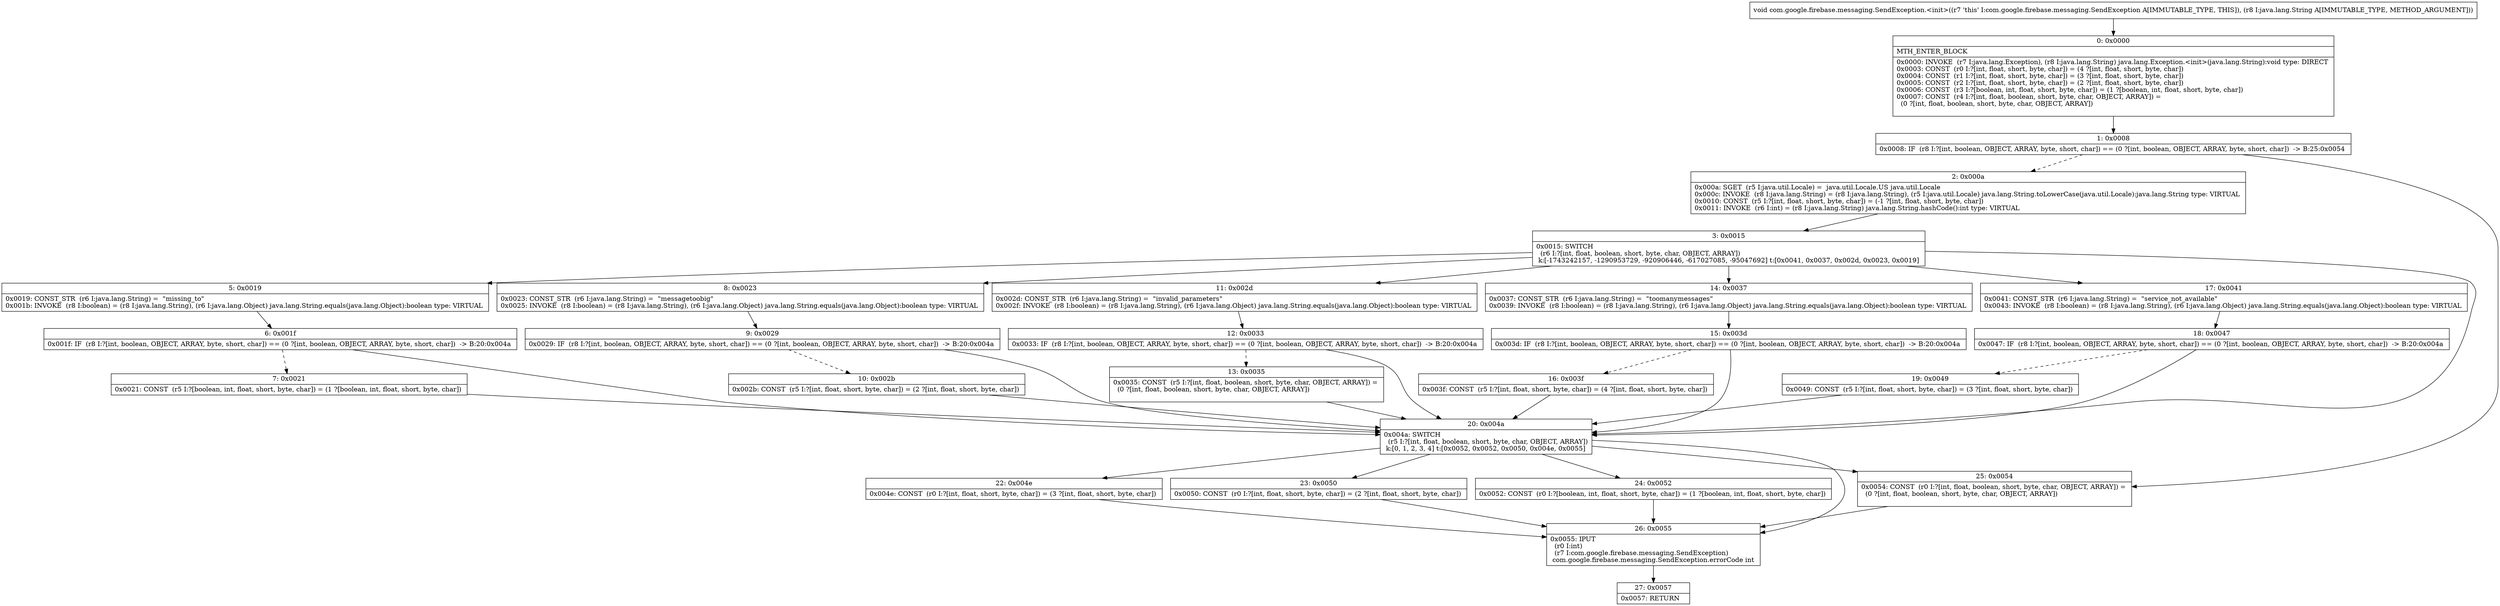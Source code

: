 digraph "CFG forcom.google.firebase.messaging.SendException.\<init\>(Ljava\/lang\/String;)V" {
Node_0 [shape=record,label="{0\:\ 0x0000|MTH_ENTER_BLOCK\l|0x0000: INVOKE  (r7 I:java.lang.Exception), (r8 I:java.lang.String) java.lang.Exception.\<init\>(java.lang.String):void type: DIRECT \l0x0003: CONST  (r0 I:?[int, float, short, byte, char]) = (4 ?[int, float, short, byte, char]) \l0x0004: CONST  (r1 I:?[int, float, short, byte, char]) = (3 ?[int, float, short, byte, char]) \l0x0005: CONST  (r2 I:?[int, float, short, byte, char]) = (2 ?[int, float, short, byte, char]) \l0x0006: CONST  (r3 I:?[boolean, int, float, short, byte, char]) = (1 ?[boolean, int, float, short, byte, char]) \l0x0007: CONST  (r4 I:?[int, float, boolean, short, byte, char, OBJECT, ARRAY]) = \l  (0 ?[int, float, boolean, short, byte, char, OBJECT, ARRAY])\l \l}"];
Node_1 [shape=record,label="{1\:\ 0x0008|0x0008: IF  (r8 I:?[int, boolean, OBJECT, ARRAY, byte, short, char]) == (0 ?[int, boolean, OBJECT, ARRAY, byte, short, char])  \-\> B:25:0x0054 \l}"];
Node_2 [shape=record,label="{2\:\ 0x000a|0x000a: SGET  (r5 I:java.util.Locale) =  java.util.Locale.US java.util.Locale \l0x000c: INVOKE  (r8 I:java.lang.String) = (r8 I:java.lang.String), (r5 I:java.util.Locale) java.lang.String.toLowerCase(java.util.Locale):java.lang.String type: VIRTUAL \l0x0010: CONST  (r5 I:?[int, float, short, byte, char]) = (\-1 ?[int, float, short, byte, char]) \l0x0011: INVOKE  (r6 I:int) = (r8 I:java.lang.String) java.lang.String.hashCode():int type: VIRTUAL \l}"];
Node_3 [shape=record,label="{3\:\ 0x0015|0x0015: SWITCH  \l  (r6 I:?[int, float, boolean, short, byte, char, OBJECT, ARRAY])\l k:[\-1743242157, \-1290953729, \-920906446, \-617027085, \-95047692] t:[0x0041, 0x0037, 0x002d, 0x0023, 0x0019] \l}"];
Node_5 [shape=record,label="{5\:\ 0x0019|0x0019: CONST_STR  (r6 I:java.lang.String) =  \"missing_to\" \l0x001b: INVOKE  (r8 I:boolean) = (r8 I:java.lang.String), (r6 I:java.lang.Object) java.lang.String.equals(java.lang.Object):boolean type: VIRTUAL \l}"];
Node_6 [shape=record,label="{6\:\ 0x001f|0x001f: IF  (r8 I:?[int, boolean, OBJECT, ARRAY, byte, short, char]) == (0 ?[int, boolean, OBJECT, ARRAY, byte, short, char])  \-\> B:20:0x004a \l}"];
Node_7 [shape=record,label="{7\:\ 0x0021|0x0021: CONST  (r5 I:?[boolean, int, float, short, byte, char]) = (1 ?[boolean, int, float, short, byte, char]) \l}"];
Node_8 [shape=record,label="{8\:\ 0x0023|0x0023: CONST_STR  (r6 I:java.lang.String) =  \"messagetoobig\" \l0x0025: INVOKE  (r8 I:boolean) = (r8 I:java.lang.String), (r6 I:java.lang.Object) java.lang.String.equals(java.lang.Object):boolean type: VIRTUAL \l}"];
Node_9 [shape=record,label="{9\:\ 0x0029|0x0029: IF  (r8 I:?[int, boolean, OBJECT, ARRAY, byte, short, char]) == (0 ?[int, boolean, OBJECT, ARRAY, byte, short, char])  \-\> B:20:0x004a \l}"];
Node_10 [shape=record,label="{10\:\ 0x002b|0x002b: CONST  (r5 I:?[int, float, short, byte, char]) = (2 ?[int, float, short, byte, char]) \l}"];
Node_11 [shape=record,label="{11\:\ 0x002d|0x002d: CONST_STR  (r6 I:java.lang.String) =  \"invalid_parameters\" \l0x002f: INVOKE  (r8 I:boolean) = (r8 I:java.lang.String), (r6 I:java.lang.Object) java.lang.String.equals(java.lang.Object):boolean type: VIRTUAL \l}"];
Node_12 [shape=record,label="{12\:\ 0x0033|0x0033: IF  (r8 I:?[int, boolean, OBJECT, ARRAY, byte, short, char]) == (0 ?[int, boolean, OBJECT, ARRAY, byte, short, char])  \-\> B:20:0x004a \l}"];
Node_13 [shape=record,label="{13\:\ 0x0035|0x0035: CONST  (r5 I:?[int, float, boolean, short, byte, char, OBJECT, ARRAY]) = \l  (0 ?[int, float, boolean, short, byte, char, OBJECT, ARRAY])\l \l}"];
Node_14 [shape=record,label="{14\:\ 0x0037|0x0037: CONST_STR  (r6 I:java.lang.String) =  \"toomanymessages\" \l0x0039: INVOKE  (r8 I:boolean) = (r8 I:java.lang.String), (r6 I:java.lang.Object) java.lang.String.equals(java.lang.Object):boolean type: VIRTUAL \l}"];
Node_15 [shape=record,label="{15\:\ 0x003d|0x003d: IF  (r8 I:?[int, boolean, OBJECT, ARRAY, byte, short, char]) == (0 ?[int, boolean, OBJECT, ARRAY, byte, short, char])  \-\> B:20:0x004a \l}"];
Node_16 [shape=record,label="{16\:\ 0x003f|0x003f: CONST  (r5 I:?[int, float, short, byte, char]) = (4 ?[int, float, short, byte, char]) \l}"];
Node_17 [shape=record,label="{17\:\ 0x0041|0x0041: CONST_STR  (r6 I:java.lang.String) =  \"service_not_available\" \l0x0043: INVOKE  (r8 I:boolean) = (r8 I:java.lang.String), (r6 I:java.lang.Object) java.lang.String.equals(java.lang.Object):boolean type: VIRTUAL \l}"];
Node_18 [shape=record,label="{18\:\ 0x0047|0x0047: IF  (r8 I:?[int, boolean, OBJECT, ARRAY, byte, short, char]) == (0 ?[int, boolean, OBJECT, ARRAY, byte, short, char])  \-\> B:20:0x004a \l}"];
Node_19 [shape=record,label="{19\:\ 0x0049|0x0049: CONST  (r5 I:?[int, float, short, byte, char]) = (3 ?[int, float, short, byte, char]) \l}"];
Node_20 [shape=record,label="{20\:\ 0x004a|0x004a: SWITCH  \l  (r5 I:?[int, float, boolean, short, byte, char, OBJECT, ARRAY])\l k:[0, 1, 2, 3, 4] t:[0x0052, 0x0052, 0x0050, 0x004e, 0x0055] \l}"];
Node_22 [shape=record,label="{22\:\ 0x004e|0x004e: CONST  (r0 I:?[int, float, short, byte, char]) = (3 ?[int, float, short, byte, char]) \l}"];
Node_23 [shape=record,label="{23\:\ 0x0050|0x0050: CONST  (r0 I:?[int, float, short, byte, char]) = (2 ?[int, float, short, byte, char]) \l}"];
Node_24 [shape=record,label="{24\:\ 0x0052|0x0052: CONST  (r0 I:?[boolean, int, float, short, byte, char]) = (1 ?[boolean, int, float, short, byte, char]) \l}"];
Node_25 [shape=record,label="{25\:\ 0x0054|0x0054: CONST  (r0 I:?[int, float, boolean, short, byte, char, OBJECT, ARRAY]) = \l  (0 ?[int, float, boolean, short, byte, char, OBJECT, ARRAY])\l \l}"];
Node_26 [shape=record,label="{26\:\ 0x0055|0x0055: IPUT  \l  (r0 I:int)\l  (r7 I:com.google.firebase.messaging.SendException)\l com.google.firebase.messaging.SendException.errorCode int \l}"];
Node_27 [shape=record,label="{27\:\ 0x0057|0x0057: RETURN   \l}"];
MethodNode[shape=record,label="{void com.google.firebase.messaging.SendException.\<init\>((r7 'this' I:com.google.firebase.messaging.SendException A[IMMUTABLE_TYPE, THIS]), (r8 I:java.lang.String A[IMMUTABLE_TYPE, METHOD_ARGUMENT])) }"];
MethodNode -> Node_0;
Node_0 -> Node_1;
Node_1 -> Node_2[style=dashed];
Node_1 -> Node_25;
Node_2 -> Node_3;
Node_3 -> Node_5;
Node_3 -> Node_8;
Node_3 -> Node_11;
Node_3 -> Node_14;
Node_3 -> Node_17;
Node_3 -> Node_20;
Node_5 -> Node_6;
Node_6 -> Node_7[style=dashed];
Node_6 -> Node_20;
Node_7 -> Node_20;
Node_8 -> Node_9;
Node_9 -> Node_10[style=dashed];
Node_9 -> Node_20;
Node_10 -> Node_20;
Node_11 -> Node_12;
Node_12 -> Node_13[style=dashed];
Node_12 -> Node_20;
Node_13 -> Node_20;
Node_14 -> Node_15;
Node_15 -> Node_16[style=dashed];
Node_15 -> Node_20;
Node_16 -> Node_20;
Node_17 -> Node_18;
Node_18 -> Node_19[style=dashed];
Node_18 -> Node_20;
Node_19 -> Node_20;
Node_20 -> Node_22;
Node_20 -> Node_23;
Node_20 -> Node_24;
Node_20 -> Node_26;
Node_20 -> Node_25;
Node_22 -> Node_26;
Node_23 -> Node_26;
Node_24 -> Node_26;
Node_25 -> Node_26;
Node_26 -> Node_27;
}


